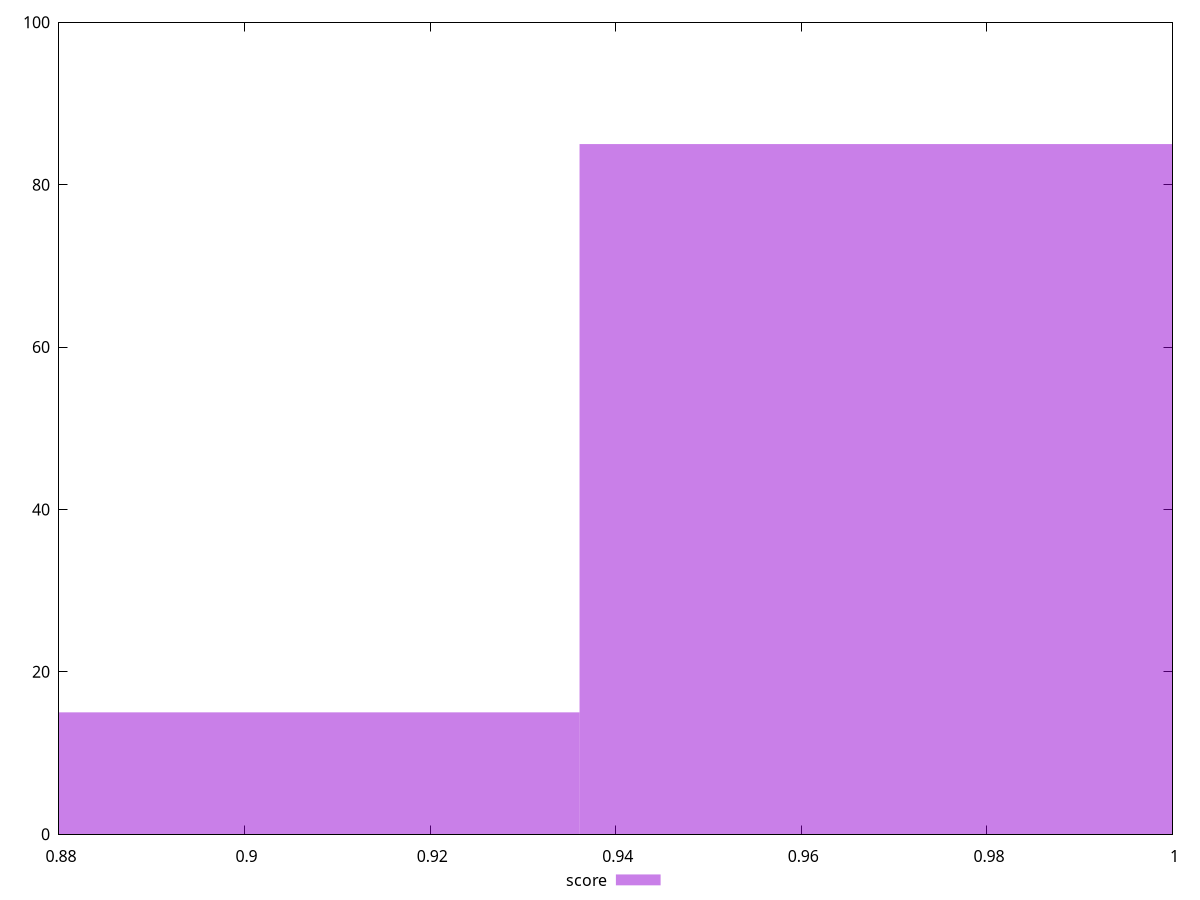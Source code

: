 reset

$score <<EOF
0.9853653875617259 85
0.8868288488055533 15
EOF

set key outside below
set boxwidth 0.09853653875617259
set xrange [0.88:1]
set yrange [0:100]
set trange [0:100]
set style fill transparent solid 0.5 noborder
set terminal svg size 640, 490 enhanced background rgb 'white'
set output "report_00019_2021-02-10T18-14-37.922Z//unminified-javascript/samples/pages+cached+noadtech+nomedia+nocss/score/histogram.svg"

plot $score title "score" with boxes

reset
